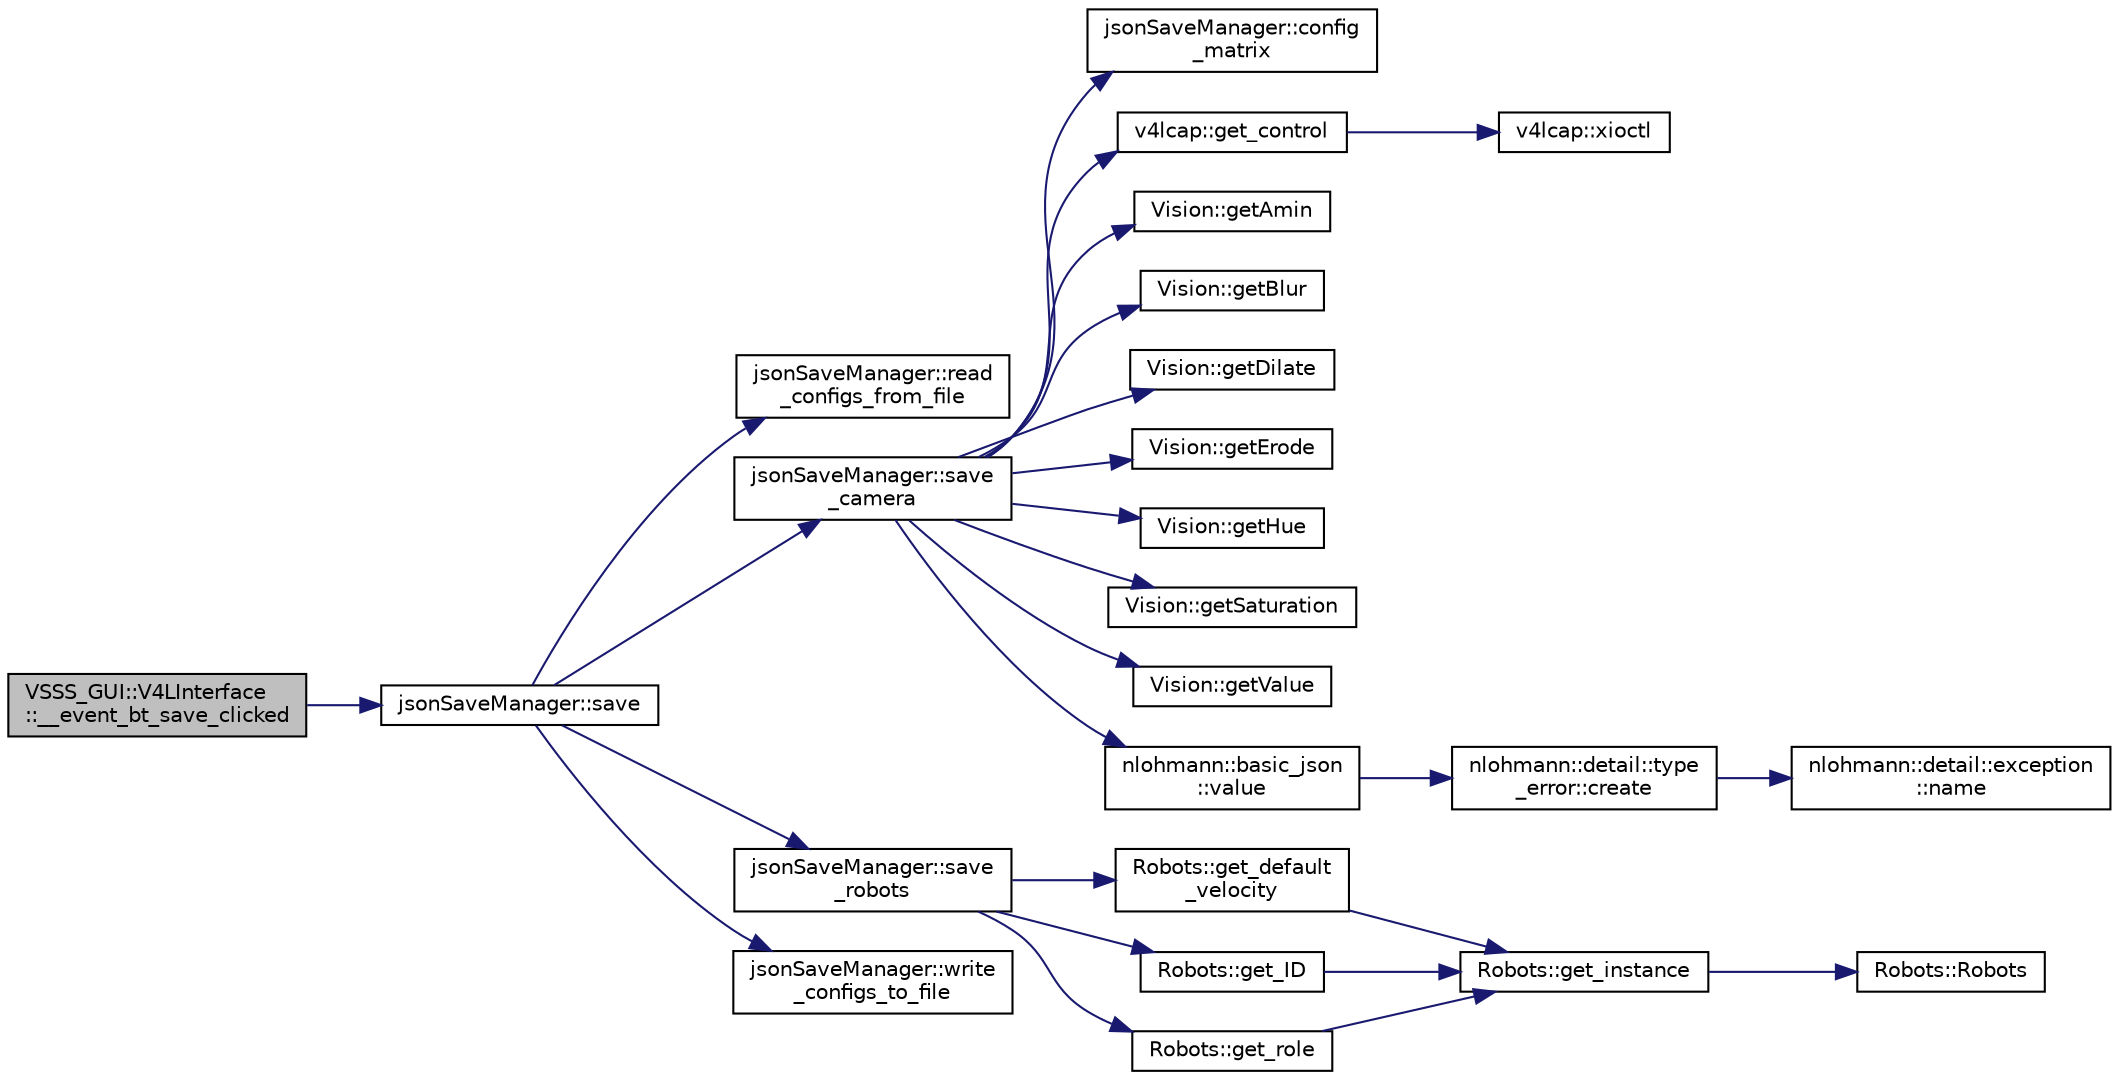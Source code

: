 digraph "VSSS_GUI::V4LInterface::__event_bt_save_clicked"
{
 // INTERACTIVE_SVG=YES
  edge [fontname="Helvetica",fontsize="10",labelfontname="Helvetica",labelfontsize="10"];
  node [fontname="Helvetica",fontsize="10",shape=record];
  rankdir="LR";
  Node278 [label="VSSS_GUI::V4LInterface\l::__event_bt_save_clicked",height=0.2,width=0.4,color="black", fillcolor="grey75", style="filled", fontcolor="black"];
  Node278 -> Node279 [color="midnightblue",fontsize="10",style="solid"];
  Node279 [label="jsonSaveManager::save",height=0.2,width=0.4,color="black", fillcolor="white", style="filled",URL="$classjson_save_manager.html#a3e628f770c39e0111b46dac21d966171",tooltip="Saves all volatile data set in the interface to a given .json file. "];
  Node279 -> Node280 [color="midnightblue",fontsize="10",style="solid"];
  Node280 [label="jsonSaveManager::read\l_configs_from_file",height=0.2,width=0.4,color="black", fillcolor="white", style="filled",URL="$classjson_save_manager.html#a71683c4903b413a1311e5b10b519ad41",tooltip="Read a given file and place it&#39;s data in our JSON object. "];
  Node279 -> Node281 [color="midnightblue",fontsize="10",style="solid"];
  Node281 [label="jsonSaveManager::save\l_camera",height=0.2,width=0.4,color="black", fillcolor="white", style="filled",URL="$classjson_save_manager.html#a437ba67544a0115bf0242c85b92018b3",tooltip="Save camera configurations from interface to our JSON object. "];
  Node281 -> Node282 [color="midnightblue",fontsize="10",style="solid"];
  Node282 [label="jsonSaveManager::config\l_matrix",height=0.2,width=0.4,color="black", fillcolor="white", style="filled",URL="$classjson_save_manager.html#ae135d7cd743cba1f0801e80934fdd824",tooltip="Configures vision&#39;s warp matrix to match it&#39;s defaults. "];
  Node281 -> Node283 [color="midnightblue",fontsize="10",style="solid"];
  Node283 [label="v4lcap::get_control",height=0.2,width=0.4,color="black", fillcolor="white", style="filled",URL="$classv4lcap.html#affd6d918400a56e165d7a3e4fab8bdae",tooltip="Get the control object. "];
  Node283 -> Node284 [color="midnightblue",fontsize="10",style="solid"];
  Node284 [label="v4lcap::xioctl",height=0.2,width=0.4,color="black", fillcolor="white", style="filled",URL="$classv4lcap.html#ab5aaa5a8c0df17f5ca57e0b5170232cb"];
  Node281 -> Node285 [color="midnightblue",fontsize="10",style="solid"];
  Node285 [label="Vision::getAmin",height=0.2,width=0.4,color="black", fillcolor="white", style="filled",URL="$class_vision.html#a563041d47d11e0912227c3ce87dcc22e"];
  Node281 -> Node286 [color="midnightblue",fontsize="10",style="solid"];
  Node286 [label="Vision::getBlur",height=0.2,width=0.4,color="black", fillcolor="white", style="filled",URL="$class_vision.html#ad15cc7e3c696c7f52e30e7974337c74f"];
  Node281 -> Node287 [color="midnightblue",fontsize="10",style="solid"];
  Node287 [label="Vision::getDilate",height=0.2,width=0.4,color="black", fillcolor="white", style="filled",URL="$class_vision.html#a0d07157e3d9bb577940f03365c8f57e8"];
  Node281 -> Node288 [color="midnightblue",fontsize="10",style="solid"];
  Node288 [label="Vision::getErode",height=0.2,width=0.4,color="black", fillcolor="white", style="filled",URL="$class_vision.html#a6cc4617b0af832b4cb94e00cc845c317"];
  Node281 -> Node289 [color="midnightblue",fontsize="10",style="solid"];
  Node289 [label="Vision::getHue",height=0.2,width=0.4,color="black", fillcolor="white", style="filled",URL="$class_vision.html#adc6eb838fa27551430516e80a547a6bd"];
  Node281 -> Node290 [color="midnightblue",fontsize="10",style="solid"];
  Node290 [label="Vision::getSaturation",height=0.2,width=0.4,color="black", fillcolor="white", style="filled",URL="$class_vision.html#a023ff4cc4ee3a88125fd2a3c60d1b529"];
  Node281 -> Node291 [color="midnightblue",fontsize="10",style="solid"];
  Node291 [label="Vision::getValue",height=0.2,width=0.4,color="black", fillcolor="white", style="filled",URL="$class_vision.html#a04d1bcce0fd15a5d66752723f21c0dea"];
  Node281 -> Node292 [color="midnightblue",fontsize="10",style="solid"];
  Node292 [label="nlohmann::basic_json\l::value",height=0.2,width=0.4,color="black", fillcolor="white", style="filled",URL="$classnlohmann_1_1basic__json.html#adcf8ca5079f5db993820bf50036bf45d",tooltip="access specified object element with default value "];
  Node292 -> Node293 [color="midnightblue",fontsize="10",style="solid"];
  Node293 [label="nlohmann::detail::type\l_error::create",height=0.2,width=0.4,color="black", fillcolor="white", style="filled",URL="$classnlohmann_1_1detail_1_1type__error.html#aecc083aea4b698c33d042670ba50c10f"];
  Node293 -> Node294 [color="midnightblue",fontsize="10",style="solid"];
  Node294 [label="nlohmann::detail::exception\l::name",height=0.2,width=0.4,color="black", fillcolor="white", style="filled",URL="$classnlohmann_1_1detail_1_1exception.html#abf41a7e9178356314082284e6cfea278"];
  Node279 -> Node295 [color="midnightblue",fontsize="10",style="solid"];
  Node295 [label="jsonSaveManager::save\l_robots",height=0.2,width=0.4,color="black", fillcolor="white", style="filled",URL="$classjson_save_manager.html#ad5acf46f5a0620389055c16c3faa2519",tooltip="Save robot configurations from interface to our JSON object. "];
  Node295 -> Node296 [color="midnightblue",fontsize="10",style="solid"];
  Node296 [label="Robots::get_default\l_velocity",height=0.2,width=0.4,color="black", fillcolor="white", style="filled",URL="$class_robots.html#a3b226dd339a3b7a41c120f7d6a1bc515"];
  Node296 -> Node297 [color="midnightblue",fontsize="10",style="solid"];
  Node297 [label="Robots::get_instance",height=0.2,width=0.4,color="black", fillcolor="white", style="filled",URL="$class_robots.html#a589bce74db5f34af384952d48435168f"];
  Node297 -> Node298 [color="midnightblue",fontsize="10",style="solid"];
  Node298 [label="Robots::Robots",height=0.2,width=0.4,color="black", fillcolor="white", style="filled",URL="$class_robots.html#aa2745a48ebd3e52b9a3020f6afbcb25d",tooltip="Initializes our arrays. "];
  Node295 -> Node299 [color="midnightblue",fontsize="10",style="solid"];
  Node299 [label="Robots::get_ID",height=0.2,width=0.4,color="black", fillcolor="white", style="filled",URL="$class_robots.html#a306bb88b37b41cff35018d51d8228d65"];
  Node299 -> Node297 [color="midnightblue",fontsize="10",style="solid"];
  Node295 -> Node300 [color="midnightblue",fontsize="10",style="solid"];
  Node300 [label="Robots::get_role",height=0.2,width=0.4,color="black", fillcolor="white", style="filled",URL="$class_robots.html#ac5cdd16502bd325581fb2d732169a326"];
  Node300 -> Node297 [color="midnightblue",fontsize="10",style="solid"];
  Node279 -> Node301 [color="midnightblue",fontsize="10",style="solid"];
  Node301 [label="jsonSaveManager::write\l_configs_to_file",height=0.2,width=0.4,color="black", fillcolor="white", style="filled",URL="$classjson_save_manager.html#a2be17d434d72a0afeb2d9a2f96b043bf",tooltip="Actually writes our JSON object in the given file. "];
}
